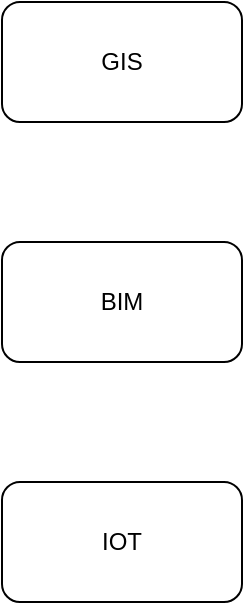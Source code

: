 <mxfile version="17.5.0" type="github">
  <diagram id="nwSjNLSLKTwTbHizwymB" name="Page-1">
    <mxGraphModel dx="1422" dy="794" grid="1" gridSize="10" guides="1" tooltips="1" connect="1" arrows="1" fold="1" page="1" pageScale="1" pageWidth="827" pageHeight="1169" math="0" shadow="0">
      <root>
        <mxCell id="0" />
        <mxCell id="1" parent="0" />
        <mxCell id="OFqaLSWiUaQzR4q7q7dH-1" value="GIS" style="rounded=1;whiteSpace=wrap;html=1;" vertex="1" parent="1">
          <mxGeometry x="110" y="220" width="120" height="60" as="geometry" />
        </mxCell>
        <mxCell id="OFqaLSWiUaQzR4q7q7dH-2" value="BIM" style="rounded=1;whiteSpace=wrap;html=1;" vertex="1" parent="1">
          <mxGeometry x="110" y="340" width="120" height="60" as="geometry" />
        </mxCell>
        <mxCell id="OFqaLSWiUaQzR4q7q7dH-3" value="IOT" style="rounded=1;whiteSpace=wrap;html=1;" vertex="1" parent="1">
          <mxGeometry x="110" y="460" width="120" height="60" as="geometry" />
        </mxCell>
      </root>
    </mxGraphModel>
  </diagram>
</mxfile>
